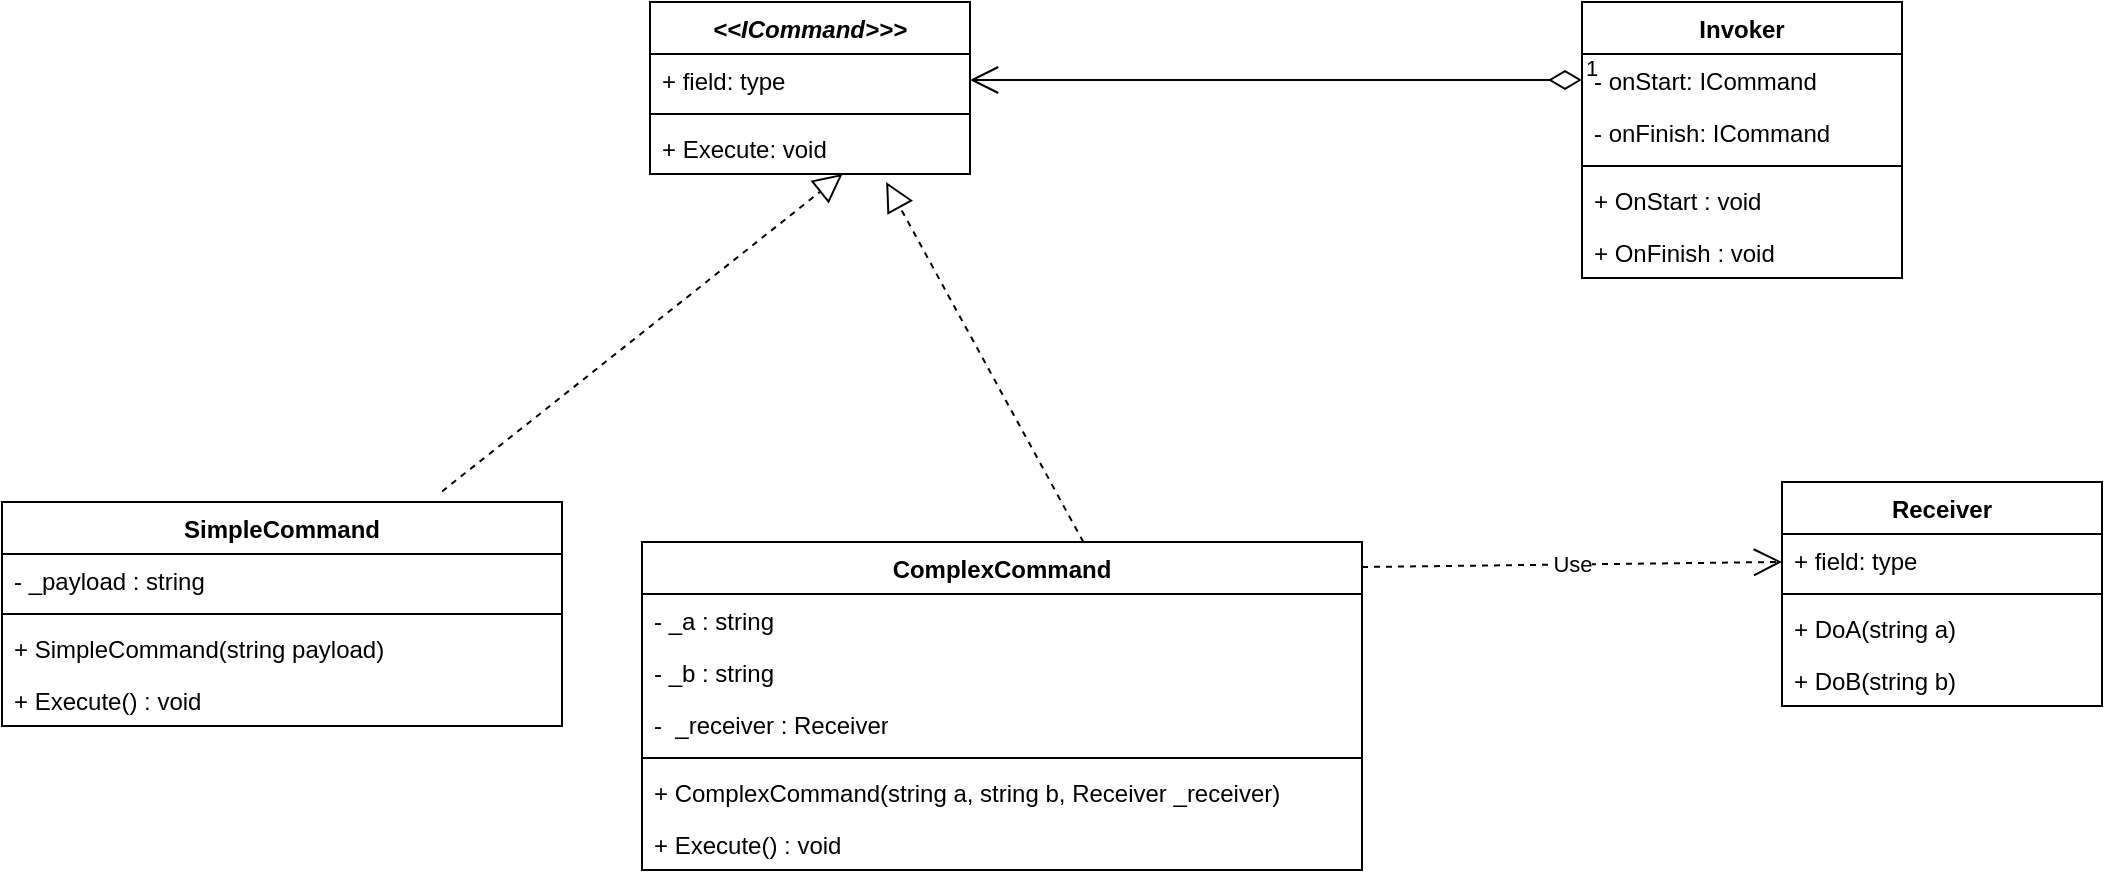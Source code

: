 <mxfile version="26.2.14">
  <diagram id="C5RBs43oDa-KdzZeNtuy" name="Page-1">
    <mxGraphModel dx="1418" dy="786" grid="1" gridSize="10" guides="1" tooltips="1" connect="1" arrows="1" fold="1" page="1" pageScale="1" pageWidth="827" pageHeight="1169" math="0" shadow="0">
      <root>
        <mxCell id="WIyWlLk6GJQsqaUBKTNV-0" />
        <mxCell id="WIyWlLk6GJQsqaUBKTNV-1" parent="WIyWlLk6GJQsqaUBKTNV-0" />
        <mxCell id="7LH-3UGZU5CLewurIgVh-0" value="&lt;i&gt;&amp;lt;&amp;lt;ICommand&amp;gt;&amp;gt;&amp;gt;&lt;/i&gt;" style="swimlane;fontStyle=1;align=center;verticalAlign=top;childLayout=stackLayout;horizontal=1;startSize=26;horizontalStack=0;resizeParent=1;resizeParentMax=0;resizeLast=0;collapsible=1;marginBottom=0;whiteSpace=wrap;html=1;" vertex="1" parent="WIyWlLk6GJQsqaUBKTNV-1">
          <mxGeometry x="334" y="80" width="160" height="86" as="geometry" />
        </mxCell>
        <mxCell id="7LH-3UGZU5CLewurIgVh-1" value="+ field: type" style="text;strokeColor=none;fillColor=none;align=left;verticalAlign=top;spacingLeft=4;spacingRight=4;overflow=hidden;rotatable=0;points=[[0,0.5],[1,0.5]];portConstraint=eastwest;whiteSpace=wrap;html=1;" vertex="1" parent="7LH-3UGZU5CLewurIgVh-0">
          <mxGeometry y="26" width="160" height="26" as="geometry" />
        </mxCell>
        <mxCell id="7LH-3UGZU5CLewurIgVh-2" value="" style="line;strokeWidth=1;fillColor=none;align=left;verticalAlign=middle;spacingTop=-1;spacingLeft=3;spacingRight=3;rotatable=0;labelPosition=right;points=[];portConstraint=eastwest;strokeColor=inherit;" vertex="1" parent="7LH-3UGZU5CLewurIgVh-0">
          <mxGeometry y="52" width="160" height="8" as="geometry" />
        </mxCell>
        <mxCell id="7LH-3UGZU5CLewurIgVh-3" value="+ Execute: void" style="text;strokeColor=none;fillColor=none;align=left;verticalAlign=top;spacingLeft=4;spacingRight=4;overflow=hidden;rotatable=0;points=[[0,0.5],[1,0.5]];portConstraint=eastwest;whiteSpace=wrap;html=1;" vertex="1" parent="7LH-3UGZU5CLewurIgVh-0">
          <mxGeometry y="60" width="160" height="26" as="geometry" />
        </mxCell>
        <mxCell id="7LH-3UGZU5CLewurIgVh-4" value="SimpleCommand&lt;div&gt;&lt;br&gt;&lt;/div&gt;" style="swimlane;fontStyle=1;align=center;verticalAlign=top;childLayout=stackLayout;horizontal=1;startSize=26;horizontalStack=0;resizeParent=1;resizeParentMax=0;resizeLast=0;collapsible=1;marginBottom=0;whiteSpace=wrap;html=1;" vertex="1" parent="WIyWlLk6GJQsqaUBKTNV-1">
          <mxGeometry x="10" y="330" width="280" height="112" as="geometry" />
        </mxCell>
        <mxCell id="7LH-3UGZU5CLewurIgVh-5" value="- _payload : string" style="text;strokeColor=none;fillColor=none;align=left;verticalAlign=top;spacingLeft=4;spacingRight=4;overflow=hidden;rotatable=0;points=[[0,0.5],[1,0.5]];portConstraint=eastwest;whiteSpace=wrap;html=1;" vertex="1" parent="7LH-3UGZU5CLewurIgVh-4">
          <mxGeometry y="26" width="280" height="26" as="geometry" />
        </mxCell>
        <mxCell id="7LH-3UGZU5CLewurIgVh-6" value="" style="line;strokeWidth=1;fillColor=none;align=left;verticalAlign=middle;spacingTop=-1;spacingLeft=3;spacingRight=3;rotatable=0;labelPosition=right;points=[];portConstraint=eastwest;strokeColor=inherit;" vertex="1" parent="7LH-3UGZU5CLewurIgVh-4">
          <mxGeometry y="52" width="280" height="8" as="geometry" />
        </mxCell>
        <mxCell id="7LH-3UGZU5CLewurIgVh-7" value="+ SimpleCommand(string payload)&amp;nbsp;" style="text;strokeColor=none;fillColor=none;align=left;verticalAlign=top;spacingLeft=4;spacingRight=4;overflow=hidden;rotatable=0;points=[[0,0.5],[1,0.5]];portConstraint=eastwest;whiteSpace=wrap;html=1;" vertex="1" parent="7LH-3UGZU5CLewurIgVh-4">
          <mxGeometry y="60" width="280" height="26" as="geometry" />
        </mxCell>
        <mxCell id="7LH-3UGZU5CLewurIgVh-9" value="+ Execute() : void" style="text;strokeColor=none;fillColor=none;align=left;verticalAlign=top;spacingLeft=4;spacingRight=4;overflow=hidden;rotatable=0;points=[[0,0.5],[1,0.5]];portConstraint=eastwest;whiteSpace=wrap;html=1;" vertex="1" parent="7LH-3UGZU5CLewurIgVh-4">
          <mxGeometry y="86" width="280" height="26" as="geometry" />
        </mxCell>
        <mxCell id="7LH-3UGZU5CLewurIgVh-8" value="" style="endArrow=block;dashed=1;endFill=0;endSize=12;html=1;rounded=0;exitX=0.669;exitY=-0.047;exitDx=0;exitDy=0;exitPerimeter=0;" edge="1" parent="WIyWlLk6GJQsqaUBKTNV-1">
          <mxGeometry width="160" relative="1" as="geometry">
            <mxPoint x="230.0" y="324.736" as="sourcePoint" />
            <mxPoint x="430.278" y="166" as="targetPoint" />
          </mxGeometry>
        </mxCell>
        <mxCell id="7LH-3UGZU5CLewurIgVh-10" value="ComplexCommand" style="swimlane;fontStyle=1;align=center;verticalAlign=top;childLayout=stackLayout;horizontal=1;startSize=26;horizontalStack=0;resizeParent=1;resizeParentMax=0;resizeLast=0;collapsible=1;marginBottom=0;whiteSpace=wrap;html=1;" vertex="1" parent="WIyWlLk6GJQsqaUBKTNV-1">
          <mxGeometry x="330" y="350" width="360" height="164" as="geometry" />
        </mxCell>
        <mxCell id="7LH-3UGZU5CLewurIgVh-11" value="- _a : string" style="text;strokeColor=none;fillColor=none;align=left;verticalAlign=top;spacingLeft=4;spacingRight=4;overflow=hidden;rotatable=0;points=[[0,0.5],[1,0.5]];portConstraint=eastwest;whiteSpace=wrap;html=1;" vertex="1" parent="7LH-3UGZU5CLewurIgVh-10">
          <mxGeometry y="26" width="360" height="26" as="geometry" />
        </mxCell>
        <mxCell id="7LH-3UGZU5CLewurIgVh-14" value="- _b : string" style="text;strokeColor=none;fillColor=none;align=left;verticalAlign=top;spacingLeft=4;spacingRight=4;overflow=hidden;rotatable=0;points=[[0,0.5],[1,0.5]];portConstraint=eastwest;whiteSpace=wrap;html=1;" vertex="1" parent="7LH-3UGZU5CLewurIgVh-10">
          <mxGeometry y="52" width="360" height="26" as="geometry" />
        </mxCell>
        <mxCell id="7LH-3UGZU5CLewurIgVh-15" value="-&amp;nbsp; _receiver : Receiver" style="text;strokeColor=none;fillColor=none;align=left;verticalAlign=top;spacingLeft=4;spacingRight=4;overflow=hidden;rotatable=0;points=[[0,0.5],[1,0.5]];portConstraint=eastwest;whiteSpace=wrap;html=1;" vertex="1" parent="7LH-3UGZU5CLewurIgVh-10">
          <mxGeometry y="78" width="360" height="26" as="geometry" />
        </mxCell>
        <mxCell id="7LH-3UGZU5CLewurIgVh-12" value="" style="line;strokeWidth=1;fillColor=none;align=left;verticalAlign=middle;spacingTop=-1;spacingLeft=3;spacingRight=3;rotatable=0;labelPosition=right;points=[];portConstraint=eastwest;strokeColor=inherit;" vertex="1" parent="7LH-3UGZU5CLewurIgVh-10">
          <mxGeometry y="104" width="360" height="8" as="geometry" />
        </mxCell>
        <mxCell id="7LH-3UGZU5CLewurIgVh-13" value="+ ComplexCommand(string a, string b, Receiver _receiver)" style="text;strokeColor=none;fillColor=none;align=left;verticalAlign=top;spacingLeft=4;spacingRight=4;overflow=hidden;rotatable=0;points=[[0,0.5],[1,0.5]];portConstraint=eastwest;whiteSpace=wrap;html=1;" vertex="1" parent="7LH-3UGZU5CLewurIgVh-10">
          <mxGeometry y="112" width="360" height="26" as="geometry" />
        </mxCell>
        <mxCell id="7LH-3UGZU5CLewurIgVh-22" value="+ Execute() : void" style="text;strokeColor=none;fillColor=none;align=left;verticalAlign=top;spacingLeft=4;spacingRight=4;overflow=hidden;rotatable=0;points=[[0,0.5],[1,0.5]];portConstraint=eastwest;whiteSpace=wrap;html=1;" vertex="1" parent="7LH-3UGZU5CLewurIgVh-10">
          <mxGeometry y="138" width="360" height="26" as="geometry" />
        </mxCell>
        <mxCell id="7LH-3UGZU5CLewurIgVh-16" value="" style="endArrow=block;dashed=1;endFill=0;endSize=12;html=1;rounded=0;exitX=0.613;exitY=0;exitDx=0;exitDy=0;exitPerimeter=0;entryX=0.738;entryY=1.154;entryDx=0;entryDy=0;entryPerimeter=0;" edge="1" parent="WIyWlLk6GJQsqaUBKTNV-1" source="7LH-3UGZU5CLewurIgVh-10" target="7LH-3UGZU5CLewurIgVh-3">
          <mxGeometry width="160" relative="1" as="geometry">
            <mxPoint x="240.0" y="334.736" as="sourcePoint" />
            <mxPoint x="440.278" y="176" as="targetPoint" />
          </mxGeometry>
        </mxCell>
        <mxCell id="7LH-3UGZU5CLewurIgVh-17" value="Receiver" style="swimlane;fontStyle=1;align=center;verticalAlign=top;childLayout=stackLayout;horizontal=1;startSize=26;horizontalStack=0;resizeParent=1;resizeParentMax=0;resizeLast=0;collapsible=1;marginBottom=0;whiteSpace=wrap;html=1;" vertex="1" parent="WIyWlLk6GJQsqaUBKTNV-1">
          <mxGeometry x="900" y="320" width="160" height="112" as="geometry" />
        </mxCell>
        <mxCell id="7LH-3UGZU5CLewurIgVh-18" value="+ field: type" style="text;strokeColor=none;fillColor=none;align=left;verticalAlign=top;spacingLeft=4;spacingRight=4;overflow=hidden;rotatable=0;points=[[0,0.5],[1,0.5]];portConstraint=eastwest;whiteSpace=wrap;html=1;" vertex="1" parent="7LH-3UGZU5CLewurIgVh-17">
          <mxGeometry y="26" width="160" height="26" as="geometry" />
        </mxCell>
        <mxCell id="7LH-3UGZU5CLewurIgVh-19" value="" style="line;strokeWidth=1;fillColor=none;align=left;verticalAlign=middle;spacingTop=-1;spacingLeft=3;spacingRight=3;rotatable=0;labelPosition=right;points=[];portConstraint=eastwest;strokeColor=inherit;" vertex="1" parent="7LH-3UGZU5CLewurIgVh-17">
          <mxGeometry y="52" width="160" height="8" as="geometry" />
        </mxCell>
        <mxCell id="7LH-3UGZU5CLewurIgVh-20" value="+ DoA(string a)" style="text;strokeColor=none;fillColor=none;align=left;verticalAlign=top;spacingLeft=4;spacingRight=4;overflow=hidden;rotatable=0;points=[[0,0.5],[1,0.5]];portConstraint=eastwest;whiteSpace=wrap;html=1;" vertex="1" parent="7LH-3UGZU5CLewurIgVh-17">
          <mxGeometry y="60" width="160" height="26" as="geometry" />
        </mxCell>
        <mxCell id="7LH-3UGZU5CLewurIgVh-23" value="+ DoB(string b)" style="text;strokeColor=none;fillColor=none;align=left;verticalAlign=top;spacingLeft=4;spacingRight=4;overflow=hidden;rotatable=0;points=[[0,0.5],[1,0.5]];portConstraint=eastwest;whiteSpace=wrap;html=1;" vertex="1" parent="7LH-3UGZU5CLewurIgVh-17">
          <mxGeometry y="86" width="160" height="26" as="geometry" />
        </mxCell>
        <mxCell id="7LH-3UGZU5CLewurIgVh-21" value="Use" style="endArrow=open;endSize=12;dashed=1;html=1;rounded=0;" edge="1" parent="WIyWlLk6GJQsqaUBKTNV-1" target="7LH-3UGZU5CLewurIgVh-18">
          <mxGeometry width="160" relative="1" as="geometry">
            <mxPoint x="690" y="362.5" as="sourcePoint" />
            <mxPoint x="850" y="362.5" as="targetPoint" />
          </mxGeometry>
        </mxCell>
        <mxCell id="7LH-3UGZU5CLewurIgVh-24" value="Invoker" style="swimlane;fontStyle=1;align=center;verticalAlign=top;childLayout=stackLayout;horizontal=1;startSize=26;horizontalStack=0;resizeParent=1;resizeParentMax=0;resizeLast=0;collapsible=1;marginBottom=0;whiteSpace=wrap;html=1;" vertex="1" parent="WIyWlLk6GJQsqaUBKTNV-1">
          <mxGeometry x="800" y="80" width="160" height="138" as="geometry" />
        </mxCell>
        <mxCell id="7LH-3UGZU5CLewurIgVh-25" value="- onStart: ICommand" style="text;strokeColor=none;fillColor=none;align=left;verticalAlign=top;spacingLeft=4;spacingRight=4;overflow=hidden;rotatable=0;points=[[0,0.5],[1,0.5]];portConstraint=eastwest;whiteSpace=wrap;html=1;" vertex="1" parent="7LH-3UGZU5CLewurIgVh-24">
          <mxGeometry y="26" width="160" height="26" as="geometry" />
        </mxCell>
        <mxCell id="7LH-3UGZU5CLewurIgVh-29" value="- onFinish: ICommand" style="text;strokeColor=none;fillColor=none;align=left;verticalAlign=top;spacingLeft=4;spacingRight=4;overflow=hidden;rotatable=0;points=[[0,0.5],[1,0.5]];portConstraint=eastwest;whiteSpace=wrap;html=1;" vertex="1" parent="7LH-3UGZU5CLewurIgVh-24">
          <mxGeometry y="52" width="160" height="26" as="geometry" />
        </mxCell>
        <mxCell id="7LH-3UGZU5CLewurIgVh-26" value="" style="line;strokeWidth=1;fillColor=none;align=left;verticalAlign=middle;spacingTop=-1;spacingLeft=3;spacingRight=3;rotatable=0;labelPosition=right;points=[];portConstraint=eastwest;strokeColor=inherit;" vertex="1" parent="7LH-3UGZU5CLewurIgVh-24">
          <mxGeometry y="78" width="160" height="8" as="geometry" />
        </mxCell>
        <mxCell id="7LH-3UGZU5CLewurIgVh-27" value="+ OnStart : void" style="text;strokeColor=none;fillColor=none;align=left;verticalAlign=top;spacingLeft=4;spacingRight=4;overflow=hidden;rotatable=0;points=[[0,0.5],[1,0.5]];portConstraint=eastwest;whiteSpace=wrap;html=1;" vertex="1" parent="7LH-3UGZU5CLewurIgVh-24">
          <mxGeometry y="86" width="160" height="26" as="geometry" />
        </mxCell>
        <mxCell id="7LH-3UGZU5CLewurIgVh-30" value="+ OnFinish : void" style="text;strokeColor=none;fillColor=none;align=left;verticalAlign=top;spacingLeft=4;spacingRight=4;overflow=hidden;rotatable=0;points=[[0,0.5],[1,0.5]];portConstraint=eastwest;whiteSpace=wrap;html=1;" vertex="1" parent="7LH-3UGZU5CLewurIgVh-24">
          <mxGeometry y="112" width="160" height="26" as="geometry" />
        </mxCell>
        <mxCell id="7LH-3UGZU5CLewurIgVh-28" value="1" style="endArrow=open;html=1;endSize=12;startArrow=diamondThin;startSize=14;startFill=0;edgeStyle=orthogonalEdgeStyle;align=left;verticalAlign=bottom;rounded=0;exitX=0;exitY=0.5;exitDx=0;exitDy=0;entryX=1;entryY=0.5;entryDx=0;entryDy=0;" edge="1" parent="WIyWlLk6GJQsqaUBKTNV-1" source="7LH-3UGZU5CLewurIgVh-25" target="7LH-3UGZU5CLewurIgVh-1">
          <mxGeometry x="-1" y="3" relative="1" as="geometry">
            <mxPoint x="510" y="320" as="sourcePoint" />
            <mxPoint x="670" y="320" as="targetPoint" />
          </mxGeometry>
        </mxCell>
      </root>
    </mxGraphModel>
  </diagram>
</mxfile>
